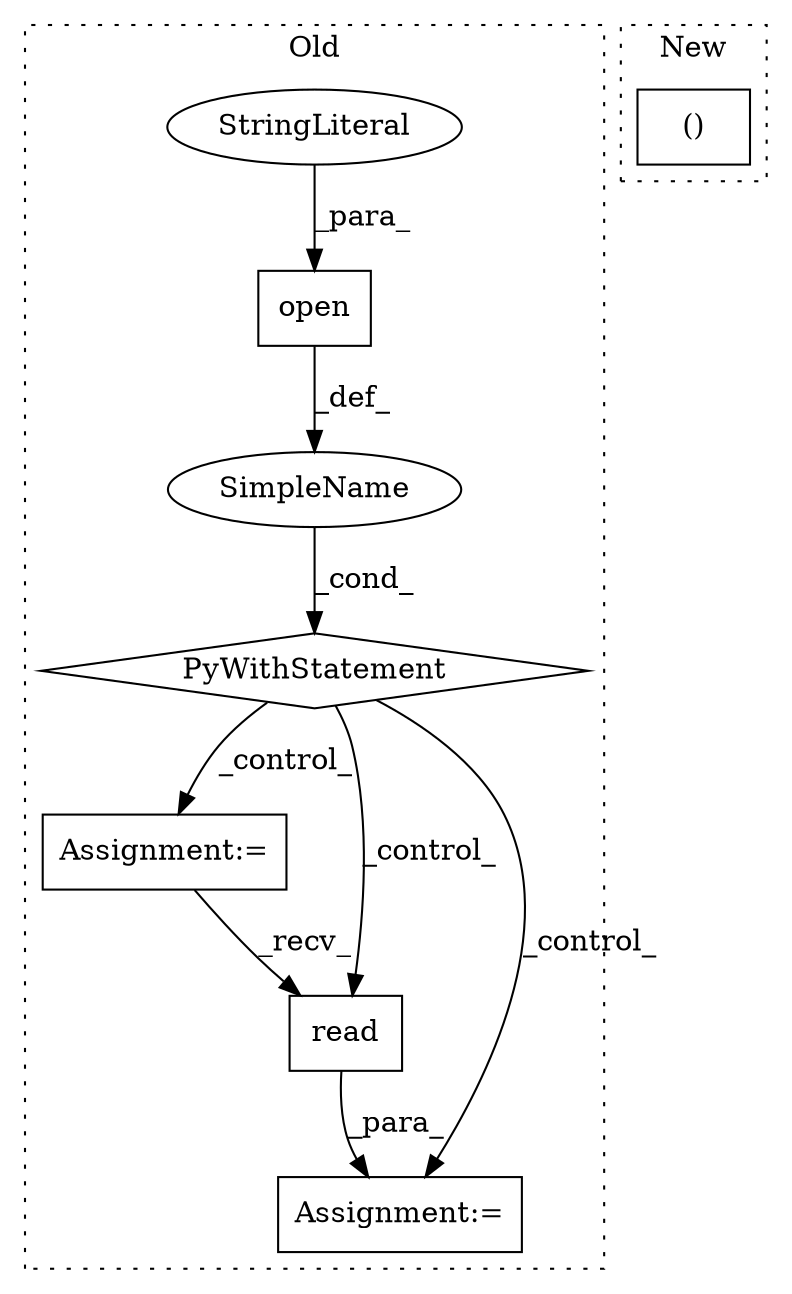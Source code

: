digraph G {
subgraph cluster0 {
1 [label="open" a="32" s="1149,1179" l="5,1" shape="box"];
3 [label="StringLiteral" a="45" s="1176" l="3" shape="ellipse"];
4 [label="PyWithStatement" a="104" s="1139,1180" l="10,2" shape="diamond"];
5 [label="Assignment:=" a="7" s="1195" l="1" shape="box"];
6 [label="SimpleName" a="42" s="" l="" shape="ellipse"];
7 [label="Assignment:=" a="7" s="1213" l="1" shape="box"];
8 [label="read" a="32" s="1216" l="6" shape="box"];
label = "Old";
style="dotted";
}
subgraph cluster1 {
2 [label="()" a="106" s="1628" l="23" shape="box"];
label = "New";
style="dotted";
}
1 -> 6 [label="_def_"];
3 -> 1 [label="_para_"];
4 -> 8 [label="_control_"];
4 -> 5 [label="_control_"];
4 -> 7 [label="_control_"];
5 -> 8 [label="_recv_"];
6 -> 4 [label="_cond_"];
8 -> 7 [label="_para_"];
}